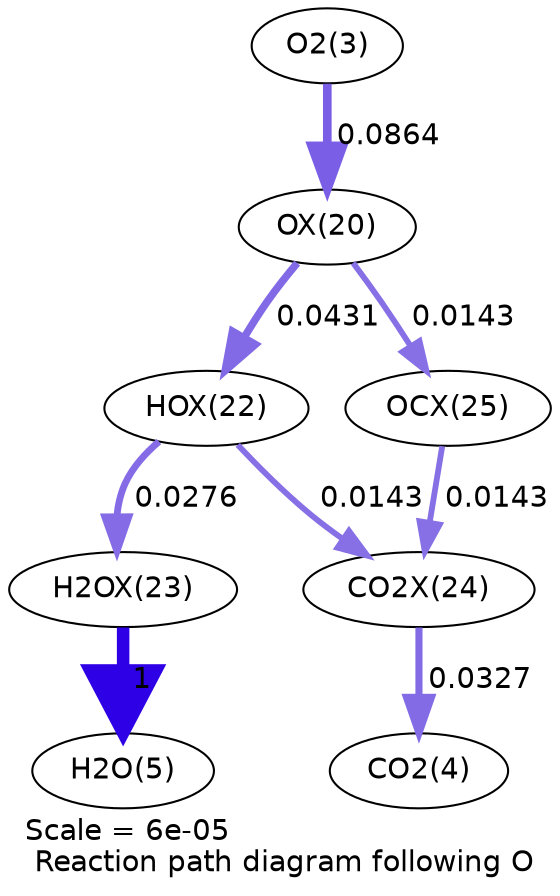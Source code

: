 digraph reaction_paths {
center=1;
s5 -> s37[fontname="Helvetica", penwidth=4.15, arrowsize=2.08, color="0.7, 0.586, 0.9"
, label=" 0.0864"];
s37 -> s39[fontname="Helvetica", penwidth=3.63, arrowsize=1.81, color="0.7, 0.543, 0.9"
, label=" 0.0431"];
s37 -> s42[fontname="Helvetica", penwidth=2.79, arrowsize=1.4, color="0.7, 0.514, 0.9"
, label=" 0.0143"];
s39 -> s40[fontname="Helvetica", penwidth=3.29, arrowsize=1.65, color="0.7, 0.528, 0.9"
, label=" 0.0276"];
s39 -> s41[fontname="Helvetica", penwidth=2.79, arrowsize=1.4, color="0.7, 0.514, 0.9"
, label=" 0.0143"];
s40 -> s7[fontname="Helvetica", penwidth=6, arrowsize=3, color="0.7, 1.5, 0.9"
, label=" 1"];
s42 -> s41[fontname="Helvetica", penwidth=2.79, arrowsize=1.4, color="0.7, 0.514, 0.9"
, label=" 0.0143"];
s41 -> s6[fontname="Helvetica", penwidth=3.42, arrowsize=1.71, color="0.7, 0.533, 0.9"
, label=" 0.0327"];
s5 [ fontname="Helvetica", label="O2(3)"];
s6 [ fontname="Helvetica", label="CO2(4)"];
s7 [ fontname="Helvetica", label="H2O(5)"];
s37 [ fontname="Helvetica", label="OX(20)"];
s39 [ fontname="Helvetica", label="HOX(22)"];
s40 [ fontname="Helvetica", label="H2OX(23)"];
s41 [ fontname="Helvetica", label="CO2X(24)"];
s42 [ fontname="Helvetica", label="OCX(25)"];
 label = "Scale = 6e-05\l Reaction path diagram following O";
 fontname = "Helvetica";
}
